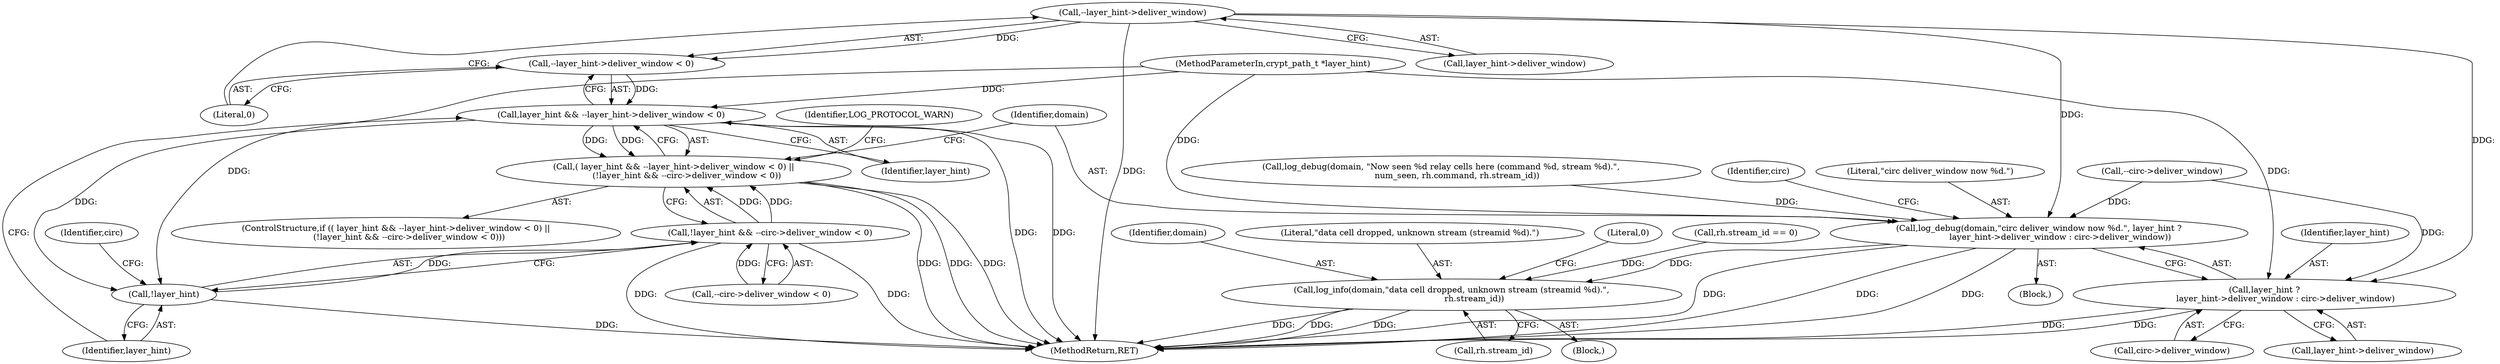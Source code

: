 digraph "0_tor_56a7c5bc15e0447203a491c1ee37de9939ad1dcd@pointer" {
"1000357" [label="(Call,--layer_hint->deliver_window)"];
"1000356" [label="(Call,--layer_hint->deliver_window < 0)"];
"1000354" [label="(Call,layer_hint && --layer_hint->deliver_window < 0)"];
"1000353" [label="(Call,( layer_hint && --layer_hint->deliver_window < 0) ||\n          (!layer_hint && --circ->deliver_window < 0))"];
"1000363" [label="(Call,!layer_hint)"];
"1000362" [label="(Call,!layer_hint && --circ->deliver_window < 0)"];
"1000388" [label="(Call,log_debug(domain,\"circ deliver_window now %d.\", layer_hint ?\n                layer_hint->deliver_window : circ->deliver_window))"];
"1000406" [label="(Call,log_info(domain,\"data cell dropped, unknown stream (streamid %d).\",\n                 rh.stream_id))"];
"1000391" [label="(Call,layer_hint ?\n                layer_hint->deliver_window : circ->deliver_window)"];
"1000408" [label="(Literal,\"data cell dropped, unknown stream (streamid %d).\")"];
"1000363" [label="(Call,!layer_hint)"];
"1000388" [label="(Call,log_debug(domain,\"circ deliver_window now %d.\", layer_hint ?\n                layer_hint->deliver_window : circ->deliver_window))"];
"1001064" [label="(MethodReturn,RET)"];
"1000391" [label="(Call,layer_hint ?\n                layer_hint->deliver_window : circ->deliver_window)"];
"1000354" [label="(Call,layer_hint && --layer_hint->deliver_window < 0)"];
"1000118" [label="(MethodParameterIn,crypt_path_t *layer_hint)"];
"1000361" [label="(Literal,0)"];
"1000358" [label="(Call,layer_hint->deliver_window)"];
"1000409" [label="(Call,rh.stream_id)"];
"1000149" [label="(Call,log_debug(domain, \"Now seen %d relay cells here (command %d, stream %d).\",\n            num_seen, rh.command, rh.stream_id))"];
"1000406" [label="(Call,log_info(domain,\"data cell dropped, unknown stream (streamid %d).\",\n                 rh.stream_id))"];
"1000389" [label="(Identifier,domain)"];
"1000413" [label="(Literal,0)"];
"1000392" [label="(Identifier,layer_hint)"];
"1000393" [label="(Call,layer_hint->deliver_window)"];
"1000373" [label="(Identifier,LOG_PROTOCOL_WARN)"];
"1000396" [label="(Call,circ->deliver_window)"];
"1000364" [label="(Identifier,layer_hint)"];
"1000260" [label="(Block,)"];
"1000405" [label="(Block,)"];
"1000357" [label="(Call,--layer_hint->deliver_window)"];
"1000353" [label="(Call,( layer_hint && --layer_hint->deliver_window < 0) ||\n          (!layer_hint && --circ->deliver_window < 0))"];
"1000366" [label="(Call,--circ->deliver_window)"];
"1000400" [label="(Identifier,circ)"];
"1000390" [label="(Literal,\"circ deliver_window now %d.\")"];
"1000174" [label="(Call,rh.stream_id == 0)"];
"1000365" [label="(Call,--circ->deliver_window < 0)"];
"1000356" [label="(Call,--layer_hint->deliver_window < 0)"];
"1000355" [label="(Identifier,layer_hint)"];
"1000352" [label="(ControlStructure,if (( layer_hint && --layer_hint->deliver_window < 0) ||\n          (!layer_hint && --circ->deliver_window < 0)))"];
"1000368" [label="(Identifier,circ)"];
"1000407" [label="(Identifier,domain)"];
"1000362" [label="(Call,!layer_hint && --circ->deliver_window < 0)"];
"1000357" -> "1000356"  [label="AST: "];
"1000357" -> "1000358"  [label="CFG: "];
"1000358" -> "1000357"  [label="AST: "];
"1000361" -> "1000357"  [label="CFG: "];
"1000357" -> "1001064"  [label="DDG: "];
"1000357" -> "1000356"  [label="DDG: "];
"1000357" -> "1000388"  [label="DDG: "];
"1000357" -> "1000391"  [label="DDG: "];
"1000356" -> "1000354"  [label="AST: "];
"1000356" -> "1000361"  [label="CFG: "];
"1000361" -> "1000356"  [label="AST: "];
"1000354" -> "1000356"  [label="CFG: "];
"1000356" -> "1000354"  [label="DDG: "];
"1000354" -> "1000353"  [label="AST: "];
"1000354" -> "1000355"  [label="CFG: "];
"1000355" -> "1000354"  [label="AST: "];
"1000364" -> "1000354"  [label="CFG: "];
"1000353" -> "1000354"  [label="CFG: "];
"1000354" -> "1001064"  [label="DDG: "];
"1000354" -> "1001064"  [label="DDG: "];
"1000354" -> "1000353"  [label="DDG: "];
"1000354" -> "1000353"  [label="DDG: "];
"1000118" -> "1000354"  [label="DDG: "];
"1000354" -> "1000363"  [label="DDG: "];
"1000353" -> "1000352"  [label="AST: "];
"1000353" -> "1000362"  [label="CFG: "];
"1000362" -> "1000353"  [label="AST: "];
"1000373" -> "1000353"  [label="CFG: "];
"1000389" -> "1000353"  [label="CFG: "];
"1000353" -> "1001064"  [label="DDG: "];
"1000353" -> "1001064"  [label="DDG: "];
"1000353" -> "1001064"  [label="DDG: "];
"1000362" -> "1000353"  [label="DDG: "];
"1000362" -> "1000353"  [label="DDG: "];
"1000363" -> "1000362"  [label="AST: "];
"1000363" -> "1000364"  [label="CFG: "];
"1000364" -> "1000363"  [label="AST: "];
"1000368" -> "1000363"  [label="CFG: "];
"1000362" -> "1000363"  [label="CFG: "];
"1000363" -> "1001064"  [label="DDG: "];
"1000363" -> "1000362"  [label="DDG: "];
"1000118" -> "1000363"  [label="DDG: "];
"1000362" -> "1000365"  [label="CFG: "];
"1000365" -> "1000362"  [label="AST: "];
"1000362" -> "1001064"  [label="DDG: "];
"1000362" -> "1001064"  [label="DDG: "];
"1000365" -> "1000362"  [label="DDG: "];
"1000388" -> "1000260"  [label="AST: "];
"1000388" -> "1000391"  [label="CFG: "];
"1000389" -> "1000388"  [label="AST: "];
"1000390" -> "1000388"  [label="AST: "];
"1000391" -> "1000388"  [label="AST: "];
"1000400" -> "1000388"  [label="CFG: "];
"1000388" -> "1001064"  [label="DDG: "];
"1000388" -> "1001064"  [label="DDG: "];
"1000388" -> "1001064"  [label="DDG: "];
"1000149" -> "1000388"  [label="DDG: "];
"1000118" -> "1000388"  [label="DDG: "];
"1000366" -> "1000388"  [label="DDG: "];
"1000388" -> "1000406"  [label="DDG: "];
"1000406" -> "1000405"  [label="AST: "];
"1000406" -> "1000409"  [label="CFG: "];
"1000407" -> "1000406"  [label="AST: "];
"1000408" -> "1000406"  [label="AST: "];
"1000409" -> "1000406"  [label="AST: "];
"1000413" -> "1000406"  [label="CFG: "];
"1000406" -> "1001064"  [label="DDG: "];
"1000406" -> "1001064"  [label="DDG: "];
"1000406" -> "1001064"  [label="DDG: "];
"1000174" -> "1000406"  [label="DDG: "];
"1000391" -> "1000393"  [label="CFG: "];
"1000391" -> "1000396"  [label="CFG: "];
"1000392" -> "1000391"  [label="AST: "];
"1000393" -> "1000391"  [label="AST: "];
"1000396" -> "1000391"  [label="AST: "];
"1000391" -> "1001064"  [label="DDG: "];
"1000391" -> "1001064"  [label="DDG: "];
"1000118" -> "1000391"  [label="DDG: "];
"1000366" -> "1000391"  [label="DDG: "];
}
